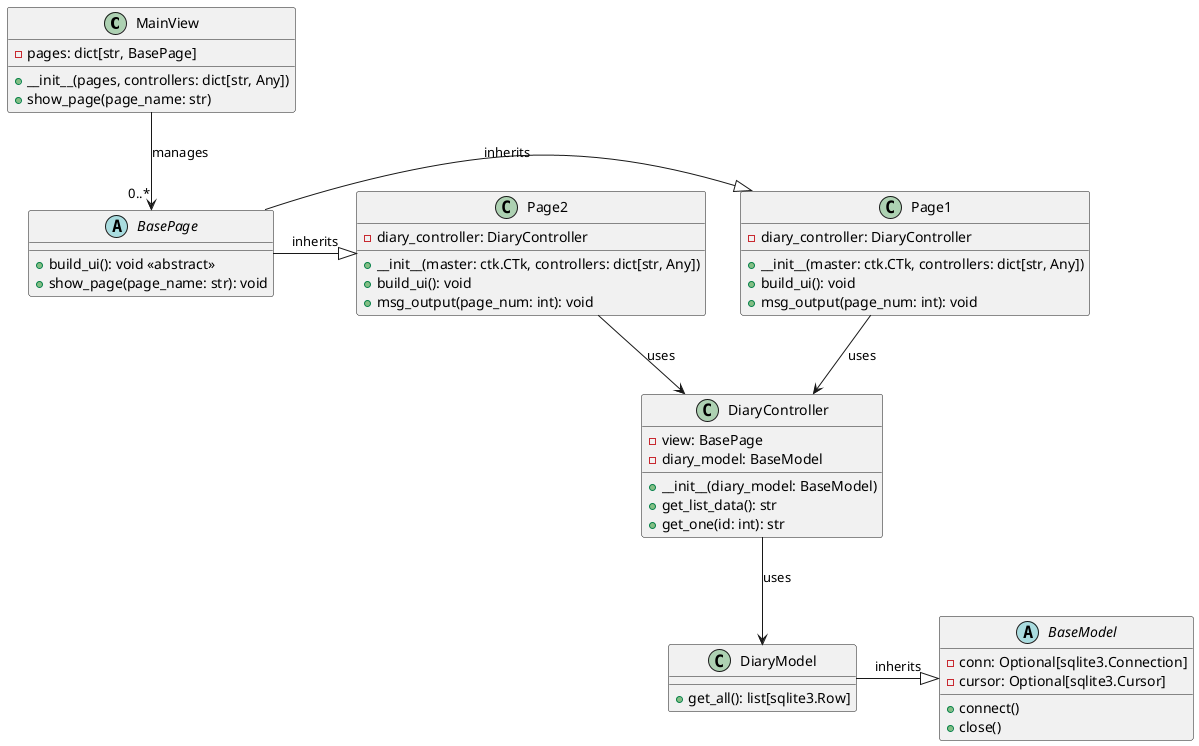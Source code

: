 @startuml

' Define classes
class MainView {
    - pages: dict[str, BasePage]
    + __init__(pages, controllers: dict[str, Any])
    + show_page(page_name: str)
}

class DiaryController {
    - view: BasePage
    - diary_model: BaseModel
    + __init__(diary_model: BaseModel)
    + get_list_data(): str
    + get_one(id: int): str
}

abstract BaseModel {
    - conn: Optional[sqlite3.Connection]
    - cursor: Optional[sqlite3.Cursor]
    + connect()
    + close()
}

class DiaryModel {
    + get_all(): list[sqlite3.Row]
}

abstract BasePage {
    + build_ui(): void <<abstract>>
    + show_page(page_name: str): void
}

class Page1 {
    - diary_controller: DiaryController
    + __init__(master: ctk.CTk, controllers: dict[str, Any])
    + build_ui(): void
    + msg_output(page_num: int): void
}

class Page2 {
    - diary_controller: DiaryController
    + __init__(master: ctk.CTk, controllers: dict[str, Any])
    + build_ui(): void
    + msg_output(page_num: int): void
}

' Define relationships
MainView --> "0..*" BasePage : manages
Page1 --> DiaryController : uses
Page2 --> DiaryController : uses
DiaryController --> DiaryModel : uses
DiaryModel -|> BaseModel : inherits
BasePage -|> Page1 : inherits
BasePage -|> Page2 : inherits

@enduml
